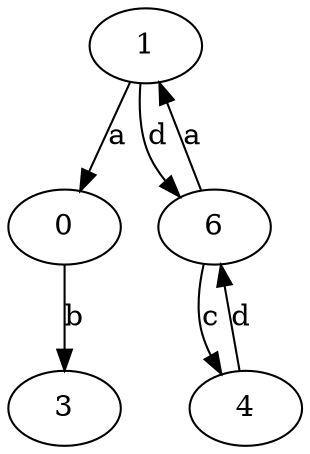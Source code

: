 strict digraph  {
0;
1;
3;
4;
6;
0 -> 3  [label=b];
1 -> 0  [label=a];
1 -> 6  [label=d];
4 -> 6  [label=d];
6 -> 1  [label=a];
6 -> 4  [label=c];
}
